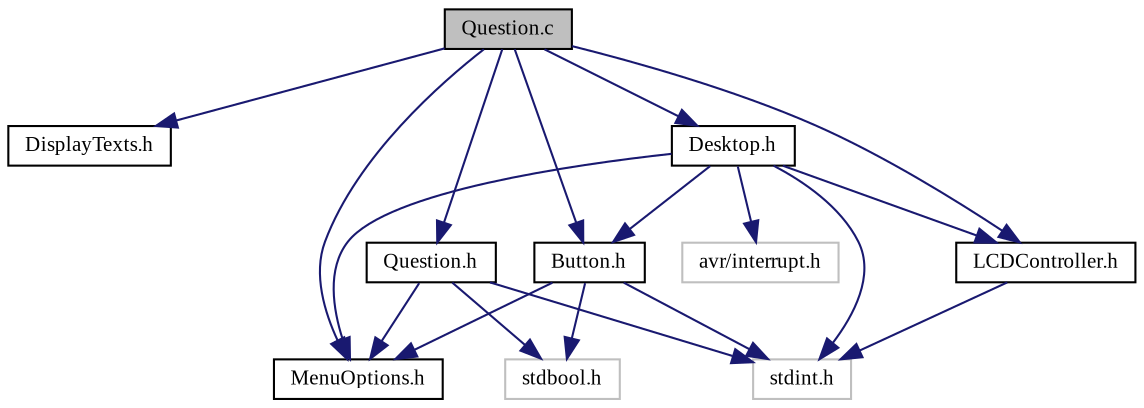 digraph "Question.c"
{
  edge [fontname="TimesNewRoman",fontsize="10",labelfontname="TimesNewRoman",labelfontsize="10"];
  node [fontname="TimesNewRoman",fontsize="10",shape=record];
  Node0 [label="Question.c",height=0.2,width=0.4,color="black", fillcolor="grey75", style="filled", fontcolor="black"];
  Node0 -> Node1 [color="midnightblue",fontsize="10",style="solid",fontname="TimesNewRoman"];
  Node1 [label="DisplayTexts.h",height=0.2,width=0.4,color="black", fillcolor="white", style="filled",URL="$_display_texts_8h.html",tooltip="Plik zawierajacy wszystkie wyswietlane teksty - header file. "];
  Node0 -> Node2 [color="midnightblue",fontsize="10",style="solid",fontname="TimesNewRoman"];
  Node2 [label="Question.h",height=0.2,width=0.4,color="black", fillcolor="white", style="filled",URL="$_question_8h.html",tooltip="Pytanie z funkcjami wyboru - header file. "];
  Node2 -> Node3 [color="midnightblue",fontsize="10",style="solid",fontname="TimesNewRoman"];
  Node3 [label="stdint.h",height=0.2,width=0.4,color="grey75", fillcolor="white", style="filled"];
  Node2 -> Node4 [color="midnightblue",fontsize="10",style="solid",fontname="TimesNewRoman"];
  Node4 [label="stdbool.h",height=0.2,width=0.4,color="grey75", fillcolor="white", style="filled"];
  Node2 -> Node5 [color="midnightblue",fontsize="10",style="solid",fontname="TimesNewRoman"];
  Node5 [label="MenuOptions.h",height=0.2,width=0.4,color="black", fillcolor="white", style="filled",URL="$_menu_options_8h.html",tooltip="Plik zawierajacy wszystkie opcje menu - header file. "];
  Node0 -> Node6 [color="midnightblue",fontsize="10",style="solid",fontname="TimesNewRoman"];
  Node6 [label="LCDController.h",height=0.2,width=0.4,color="black", fillcolor="white", style="filled",URL="$_l_c_d_controller_8h.html",tooltip="Kontroler sterownika wyswietlacza BD663474 - header file. "];
  Node6 -> Node3 [color="midnightblue",fontsize="10",style="solid",fontname="TimesNewRoman"];
  Node0 -> Node5 [color="midnightblue",fontsize="10",style="solid",fontname="TimesNewRoman"];
  Node0 -> Node7 [color="midnightblue",fontsize="10",style="solid",fontname="TimesNewRoman"];
  Node7 [label="Desktop.h",height=0.2,width=0.4,color="black", fillcolor="white", style="filled",URL="$_desktop_8h.html",tooltip="Pulpit z wejsciem menu - header file. "];
  Node7 -> Node3 [color="midnightblue",fontsize="10",style="solid",fontname="TimesNewRoman"];
  Node7 -> Node8 [color="midnightblue",fontsize="10",style="solid",fontname="TimesNewRoman"];
  Node8 [label="avr/interrupt.h",height=0.2,width=0.4,color="grey75", fillcolor="white", style="filled"];
  Node7 -> Node6 [color="midnightblue",fontsize="10",style="solid",fontname="TimesNewRoman"];
  Node7 -> Node9 [color="midnightblue",fontsize="10",style="solid",fontname="TimesNewRoman"];
  Node9 [label="Button.h",height=0.2,width=0.4,color="black", fillcolor="white", style="filled",URL="$_button_8h.html",tooltip="Przycisk na ekranie - header file. "];
  Node9 -> Node3 [color="midnightblue",fontsize="10",style="solid",fontname="TimesNewRoman"];
  Node9 -> Node4 [color="midnightblue",fontsize="10",style="solid",fontname="TimesNewRoman"];
  Node9 -> Node5 [color="midnightblue",fontsize="10",style="solid",fontname="TimesNewRoman"];
  Node7 -> Node5 [color="midnightblue",fontsize="10",style="solid",fontname="TimesNewRoman"];
  Node0 -> Node9 [color="midnightblue",fontsize="10",style="solid",fontname="TimesNewRoman"];
}
